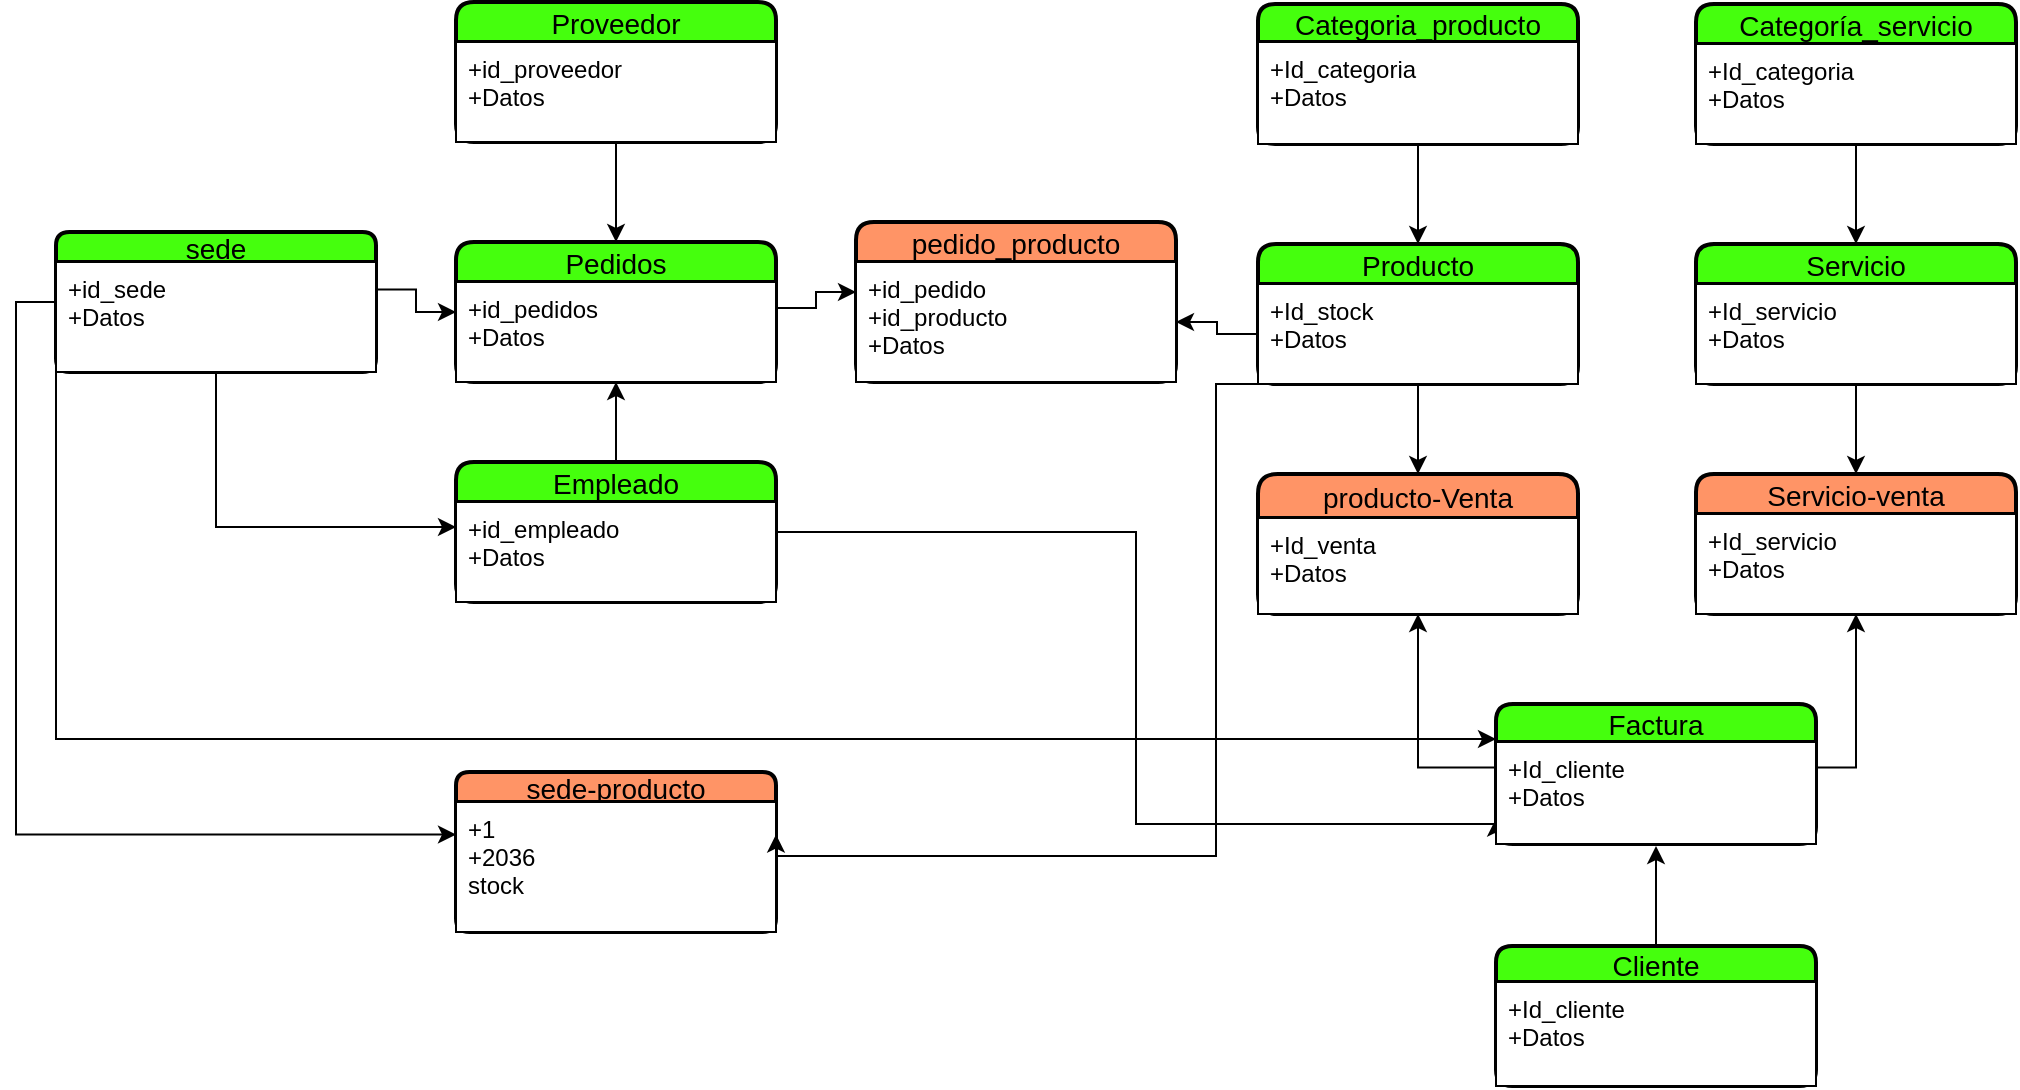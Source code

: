<mxfile version="21.1.0" type="github">
  <diagram name="Página-1" id="QXGFcyqtO2LAgZ7RdORf">
    <mxGraphModel dx="2327" dy="819" grid="1" gridSize="10" guides="1" tooltips="1" connect="1" arrows="1" fold="1" page="1" pageScale="1" pageWidth="827" pageHeight="1169" math="0" shadow="0">
      <root>
        <mxCell id="0" />
        <mxCell id="1" parent="0" />
        <mxCell id="vr5rwgL9Q3Kud_MAougq-15" value="Proveedor" style="swimlane;childLayout=stackLayout;horizontal=1;startSize=20;horizontalStack=0;rounded=1;fontSize=14;fontStyle=0;strokeWidth=2;resizeParent=0;resizeLast=1;shadow=0;dashed=0;align=center;fillColor=#45FF0D;strokeColor=#000000;" parent="1" vertex="1">
          <mxGeometry x="-290" y="210" width="160" height="70" as="geometry" />
        </mxCell>
        <mxCell id="vr5rwgL9Q3Kud_MAougq-16" value="+id_proveedor&#xa;+Datos" style="align=left;strokeColor=#000000;fillColor=#FFFFFF;spacingLeft=4;fontSize=12;verticalAlign=top;resizable=0;rotatable=0;part=1;" parent="vr5rwgL9Q3Kud_MAougq-15" vertex="1">
          <mxGeometry y="20" width="160" height="50" as="geometry" />
        </mxCell>
        <mxCell id="vr5rwgL9Q3Kud_MAougq-17" value="Pedidos" style="swimlane;childLayout=stackLayout;horizontal=1;startSize=20;horizontalStack=0;rounded=1;fontSize=14;fontStyle=0;strokeWidth=2;resizeParent=0;resizeLast=1;shadow=0;dashed=0;align=center;fillColor=#45FF0D;strokeColor=#000000;" parent="1" vertex="1">
          <mxGeometry x="-290" y="330" width="160" height="70" as="geometry" />
        </mxCell>
        <mxCell id="vr5rwgL9Q3Kud_MAougq-18" value="+id_pedidos&#xa;+Datos" style="align=left;strokeColor=#000000;fillColor=#FFFFFF;spacingLeft=4;fontSize=12;verticalAlign=top;resizable=0;rotatable=0;part=1;" parent="vr5rwgL9Q3Kud_MAougq-17" vertex="1">
          <mxGeometry y="20" width="160" height="50" as="geometry" />
        </mxCell>
        <mxCell id="vr5rwgL9Q3Kud_MAougq-20" style="edgeStyle=orthogonalEdgeStyle;rounded=0;orthogonalLoop=1;jettySize=auto;html=1;exitX=0.5;exitY=1;exitDx=0;exitDy=0;entryX=0.5;entryY=0;entryDx=0;entryDy=0;fillColor=#FFFFFF;strokeColor=#000000;" parent="1" source="vr5rwgL9Q3Kud_MAougq-16" target="vr5rwgL9Q3Kud_MAougq-17" edge="1">
          <mxGeometry relative="1" as="geometry" />
        </mxCell>
        <mxCell id="vr5rwgL9Q3Kud_MAougq-23" style="edgeStyle=orthogonalEdgeStyle;rounded=0;orthogonalLoop=1;jettySize=auto;html=1;entryX=0.5;entryY=1;entryDx=0;entryDy=0;fillColor=#FFFFFF;strokeColor=#000000;" parent="1" source="vr5rwgL9Q3Kud_MAougq-21" target="vr5rwgL9Q3Kud_MAougq-18" edge="1">
          <mxGeometry relative="1" as="geometry" />
        </mxCell>
        <mxCell id="wK7u8KOisi-HVqVEmxdb-3" style="edgeStyle=orthogonalEdgeStyle;rounded=0;orthogonalLoop=1;jettySize=auto;html=1;exitX=1;exitY=0.5;exitDx=0;exitDy=0;entryX=0;entryY=0.75;entryDx=0;entryDy=0;fillColor=#FFFFFF;strokeColor=#000000;" edge="1" parent="1" source="vr5rwgL9Q3Kud_MAougq-21" target="k5OsFm6NcjSdjYwLhxJ1-28">
          <mxGeometry relative="1" as="geometry">
            <Array as="points">
              <mxPoint x="50" y="475" />
              <mxPoint x="50" y="621" />
            </Array>
          </mxGeometry>
        </mxCell>
        <mxCell id="vr5rwgL9Q3Kud_MAougq-21" value="Empleado" style="swimlane;childLayout=stackLayout;horizontal=1;startSize=20;horizontalStack=0;rounded=1;fontSize=14;fontStyle=0;strokeWidth=2;resizeParent=0;resizeLast=1;shadow=0;dashed=0;align=center;fillColor=#45FF0D;strokeColor=#000000;" parent="1" vertex="1">
          <mxGeometry x="-290" y="440" width="160" height="70" as="geometry" />
        </mxCell>
        <mxCell id="vr5rwgL9Q3Kud_MAougq-22" value="+id_empleado&#xa;+Datos" style="align=left;strokeColor=#000000;fillColor=#FFFFFF;spacingLeft=4;fontSize=12;verticalAlign=top;resizable=0;rotatable=0;part=1;" parent="vr5rwgL9Q3Kud_MAougq-21" vertex="1">
          <mxGeometry y="20" width="160" height="50" as="geometry" />
        </mxCell>
        <mxCell id="vr5rwgL9Q3Kud_MAougq-24" value="pedido_producto" style="swimlane;childLayout=stackLayout;horizontal=1;startSize=20;horizontalStack=0;rounded=1;fontSize=14;fontStyle=0;strokeWidth=2;resizeParent=0;resizeLast=1;shadow=0;dashed=0;align=center;fillColor=#FF9466;strokeColor=#000000;" parent="1" vertex="1">
          <mxGeometry x="-90" y="320" width="160" height="80" as="geometry" />
        </mxCell>
        <mxCell id="vr5rwgL9Q3Kud_MAougq-25" value="+id_pedido&#xa;+id_producto&#xa;+Datos" style="align=left;strokeColor=#000000;fillColor=#FFFFFF;spacingLeft=4;fontSize=12;verticalAlign=top;resizable=0;rotatable=0;part=1;" parent="vr5rwgL9Q3Kud_MAougq-24" vertex="1">
          <mxGeometry y="20" width="160" height="60" as="geometry" />
        </mxCell>
        <mxCell id="k5OsFm6NcjSdjYwLhxJ1-29" style="edgeStyle=orthogonalEdgeStyle;rounded=0;orthogonalLoop=1;jettySize=auto;html=1;exitX=0.5;exitY=1;exitDx=0;exitDy=0;entryX=0.5;entryY=0;entryDx=0;entryDy=0;fillColor=#FFFFFF;strokeColor=#000000;" parent="1" source="vr5rwgL9Q3Kud_MAougq-28" target="vr5rwgL9Q3Kud_MAougq-38" edge="1">
          <mxGeometry relative="1" as="geometry" />
        </mxCell>
        <mxCell id="vr5rwgL9Q3Kud_MAougq-28" value="Producto" style="swimlane;childLayout=stackLayout;horizontal=1;startSize=20;horizontalStack=0;rounded=1;fontSize=14;fontStyle=0;strokeWidth=2;resizeParent=0;resizeLast=1;shadow=0;dashed=0;align=center;fillColor=#45FF0D;strokeColor=#000000;" parent="1" vertex="1">
          <mxGeometry x="111" y="331" width="160" height="70" as="geometry" />
        </mxCell>
        <mxCell id="vr5rwgL9Q3Kud_MAougq-29" value="+Id_stock&#xa;+Datos" style="align=left;strokeColor=#000000;fillColor=#FFFFFF;spacingLeft=4;fontSize=12;verticalAlign=top;resizable=0;rotatable=0;part=1;" parent="vr5rwgL9Q3Kud_MAougq-28" vertex="1">
          <mxGeometry y="20" width="160" height="50" as="geometry" />
        </mxCell>
        <mxCell id="vr5rwgL9Q3Kud_MAougq-34" value="Categoria_producto" style="swimlane;childLayout=stackLayout;horizontal=1;startSize=19;horizontalStack=0;rounded=1;fontSize=14;fontStyle=0;strokeWidth=2;resizeParent=0;resizeLast=1;shadow=0;dashed=0;align=center;fillColor=#45FF0D;strokeColor=#000000;" parent="1" vertex="1">
          <mxGeometry x="111" y="211" width="160" height="70" as="geometry" />
        </mxCell>
        <mxCell id="vr5rwgL9Q3Kud_MAougq-35" value="+Id_categoria&#xa;+Datos" style="align=left;strokeColor=#000000;fillColor=#FFFFFF;spacingLeft=4;fontSize=12;verticalAlign=top;resizable=0;rotatable=0;part=1;" parent="vr5rwgL9Q3Kud_MAougq-34" vertex="1">
          <mxGeometry y="19" width="160" height="51" as="geometry" />
        </mxCell>
        <mxCell id="vr5rwgL9Q3Kud_MAougq-38" value="producto-Venta" style="swimlane;childLayout=stackLayout;horizontal=1;startSize=22;horizontalStack=0;rounded=1;fontSize=14;fontStyle=0;strokeWidth=2;resizeParent=0;resizeLast=1;shadow=0;dashed=0;align=center;fillColor=#FF9466;strokeColor=#000000;" parent="1" vertex="1">
          <mxGeometry x="111" y="446" width="160" height="70" as="geometry">
            <mxRectangle x="320" y="430" width="80" height="30" as="alternateBounds" />
          </mxGeometry>
        </mxCell>
        <mxCell id="vr5rwgL9Q3Kud_MAougq-39" value="+Id_venta&#xa;+Datos" style="align=left;strokeColor=#000000;fillColor=#FFFFFF;spacingLeft=4;fontSize=12;verticalAlign=top;resizable=0;rotatable=0;part=1;" parent="vr5rwgL9Q3Kud_MAougq-38" vertex="1">
          <mxGeometry y="22" width="160" height="48" as="geometry" />
        </mxCell>
        <mxCell id="vr5rwgL9Q3Kud_MAougq-41" value="Servicio-venta" style="swimlane;childLayout=stackLayout;horizontal=1;startSize=20;horizontalStack=0;rounded=1;fontSize=14;fontStyle=0;strokeWidth=2;resizeParent=0;resizeLast=1;shadow=0;dashed=0;align=center;fillColor=#FF9466;strokeColor=#000000;" parent="1" vertex="1">
          <mxGeometry x="330" y="446" width="160" height="70" as="geometry" />
        </mxCell>
        <mxCell id="vr5rwgL9Q3Kud_MAougq-42" value="+Id_servicio&#xa;+Datos" style="align=left;strokeColor=#000000;fillColor=#FFFFFF;spacingLeft=4;fontSize=12;verticalAlign=top;resizable=0;rotatable=0;part=1;" parent="vr5rwgL9Q3Kud_MAougq-41" vertex="1">
          <mxGeometry y="20" width="160" height="50" as="geometry" />
        </mxCell>
        <mxCell id="k5OsFm6NcjSdjYwLhxJ1-11" value="" style="edgeStyle=orthogonalEdgeStyle;rounded=0;orthogonalLoop=1;jettySize=auto;html=1;fillColor=#FFFFFF;strokeColor=#000000;" parent="1" source="vr5rwgL9Q3Kud_MAougq-44" edge="1">
          <mxGeometry relative="1" as="geometry">
            <mxPoint x="310" y="632" as="targetPoint" />
          </mxGeometry>
        </mxCell>
        <mxCell id="vr5rwgL9Q3Kud_MAougq-44" value="Cliente" style="swimlane;childLayout=stackLayout;horizontal=1;startSize=18;horizontalStack=0;rounded=1;fontSize=14;fontStyle=0;strokeWidth=2;resizeParent=0;resizeLast=1;shadow=0;dashed=0;align=center;fillColor=#45FF0D;strokeColor=#000000;" parent="1" vertex="1">
          <mxGeometry x="230" y="682" width="160" height="70" as="geometry" />
        </mxCell>
        <mxCell id="vr5rwgL9Q3Kud_MAougq-45" value="+Id_cliente&#xa;+Datos" style="align=left;strokeColor=#000000;fillColor=#FFFFFF;spacingLeft=4;fontSize=12;verticalAlign=top;resizable=0;rotatable=0;part=1;" parent="vr5rwgL9Q3Kud_MAougq-44" vertex="1">
          <mxGeometry y="18" width="160" height="52" as="geometry" />
        </mxCell>
        <mxCell id="NqYA0sLlcYKFU1yslHez-1" value="Categoría_servicio" style="swimlane;childLayout=stackLayout;horizontal=1;startSize=20;horizontalStack=0;rounded=1;fontSize=14;fontStyle=0;strokeWidth=2;resizeParent=0;resizeLast=1;shadow=0;dashed=0;align=center;fillColor=#45FF0D;strokeColor=#000000;" parent="1" vertex="1">
          <mxGeometry x="330" y="211" width="160" height="70" as="geometry" />
        </mxCell>
        <mxCell id="NqYA0sLlcYKFU1yslHez-2" value="+Id_categoria&#xa;+Datos" style="align=left;strokeColor=#000000;fillColor=#FFFFFF;spacingLeft=4;fontSize=12;verticalAlign=top;resizable=0;rotatable=0;part=1;" parent="NqYA0sLlcYKFU1yslHez-1" vertex="1">
          <mxGeometry y="20" width="160" height="50" as="geometry" />
        </mxCell>
        <mxCell id="zLEtbaGTQvapRK-hFVf--4" style="edgeStyle=orthogonalEdgeStyle;rounded=0;orthogonalLoop=1;jettySize=auto;html=1;exitX=0.5;exitY=1;exitDx=0;exitDy=0;entryX=0.5;entryY=0;entryDx=0;entryDy=0;fillColor=#FFFFFF;strokeColor=#000000;" parent="1" source="vr5rwgL9Q3Kud_MAougq-35" target="vr5rwgL9Q3Kud_MAougq-28" edge="1">
          <mxGeometry relative="1" as="geometry" />
        </mxCell>
        <mxCell id="aQ_L_K3R3-eqQe358fcE-4" value="" style="edgeStyle=orthogonalEdgeStyle;rounded=0;orthogonalLoop=1;jettySize=auto;html=1;fillColor=#FFFFFF;strokeColor=#000000;" parent="1" source="vr5rwgL9Q3Kud_MAougq-29" target="vr5rwgL9Q3Kud_MAougq-25" edge="1">
          <mxGeometry relative="1" as="geometry" />
        </mxCell>
        <mxCell id="aQ_L_K3R3-eqQe358fcE-6" style="edgeStyle=orthogonalEdgeStyle;rounded=0;orthogonalLoop=1;jettySize=auto;html=1;exitX=1;exitY=0;exitDx=0;exitDy=0;entryX=0;entryY=0.25;entryDx=0;entryDy=0;fillColor=#FFFFFF;strokeColor=#000000;" parent="1" source="vr5rwgL9Q3Kud_MAougq-18" target="vr5rwgL9Q3Kud_MAougq-25" edge="1">
          <mxGeometry relative="1" as="geometry">
            <Array as="points">
              <mxPoint x="-130" y="363" />
              <mxPoint x="-110" y="363" />
            </Array>
          </mxGeometry>
        </mxCell>
        <mxCell id="k5OsFm6NcjSdjYwLhxJ1-34" style="edgeStyle=orthogonalEdgeStyle;rounded=0;orthogonalLoop=1;jettySize=auto;html=1;exitX=0;exitY=0.5;exitDx=0;exitDy=0;entryX=0;entryY=0.25;entryDx=0;entryDy=0;fillColor=#FFFFFF;strokeColor=#000000;" parent="1" source="aQ_L_K3R3-eqQe358fcE-7" target="k5OsFm6NcjSdjYwLhxJ1-4" edge="1">
          <mxGeometry relative="1" as="geometry" />
        </mxCell>
        <mxCell id="wK7u8KOisi-HVqVEmxdb-6" style="edgeStyle=orthogonalEdgeStyle;rounded=0;orthogonalLoop=1;jettySize=auto;html=1;exitX=0;exitY=1;exitDx=0;exitDy=0;entryX=0;entryY=0.25;entryDx=0;entryDy=0;" edge="1" parent="1" source="aQ_L_K3R3-eqQe358fcE-7" target="k5OsFm6NcjSdjYwLhxJ1-27">
          <mxGeometry relative="1" as="geometry" />
        </mxCell>
        <mxCell id="aQ_L_K3R3-eqQe358fcE-7" value="sede" style="swimlane;childLayout=stackLayout;horizontal=1;startSize=15;horizontalStack=0;rounded=1;fontSize=14;fontStyle=0;strokeWidth=2;resizeParent=0;resizeLast=1;shadow=0;dashed=0;align=center;fillColor=#45FF0D;strokeColor=#000000;" parent="1" vertex="1">
          <mxGeometry x="-490" y="325" width="160" height="70" as="geometry" />
        </mxCell>
        <mxCell id="aQ_L_K3R3-eqQe358fcE-8" value="+id_sede&#xa;+Datos" style="align=left;strokeColor=#000000;fillColor=#FFFFFF;spacingLeft=4;fontSize=12;verticalAlign=top;resizable=0;rotatable=0;part=1;" parent="aQ_L_K3R3-eqQe358fcE-7" vertex="1">
          <mxGeometry y="15" width="160" height="55" as="geometry" />
        </mxCell>
        <mxCell id="aQ_L_K3R3-eqQe358fcE-9" style="edgeStyle=orthogonalEdgeStyle;rounded=0;orthogonalLoop=1;jettySize=auto;html=1;exitX=1;exitY=0.25;exitDx=0;exitDy=0;entryX=0;entryY=0.5;entryDx=0;entryDy=0;fillColor=#FFFFFF;strokeColor=#000000;" parent="1" source="aQ_L_K3R3-eqQe358fcE-8" target="vr5rwgL9Q3Kud_MAougq-17" edge="1">
          <mxGeometry relative="1" as="geometry" />
        </mxCell>
        <mxCell id="aQ_L_K3R3-eqQe358fcE-10" style="edgeStyle=orthogonalEdgeStyle;rounded=0;orthogonalLoop=1;jettySize=auto;html=1;exitX=0.5;exitY=1;exitDx=0;exitDy=0;entryX=0;entryY=0.25;entryDx=0;entryDy=0;fillColor=#FFFFFF;strokeColor=#000000;" parent="1" source="aQ_L_K3R3-eqQe358fcE-8" target="vr5rwgL9Q3Kud_MAougq-22" edge="1">
          <mxGeometry relative="1" as="geometry" />
        </mxCell>
        <mxCell id="k5OsFm6NcjSdjYwLhxJ1-3" value="sede-producto" style="swimlane;childLayout=stackLayout;horizontal=1;startSize=15;horizontalStack=0;rounded=1;fontSize=14;fontStyle=0;strokeWidth=2;resizeParent=0;resizeLast=1;shadow=0;dashed=0;align=center;fillColor=#FF9466;strokeColor=#000000;" parent="1" vertex="1">
          <mxGeometry x="-290" y="595" width="160" height="80" as="geometry" />
        </mxCell>
        <mxCell id="k5OsFm6NcjSdjYwLhxJ1-4" value="+1&#xa;+2036&#xa;stock" style="align=left;strokeColor=#000000;fillColor=#FFFFFF;spacingLeft=4;fontSize=12;verticalAlign=top;resizable=0;rotatable=0;part=1;" parent="k5OsFm6NcjSdjYwLhxJ1-3" vertex="1">
          <mxGeometry y="15" width="160" height="65" as="geometry" />
        </mxCell>
        <mxCell id="k5OsFm6NcjSdjYwLhxJ1-13" value="Servicio" style="swimlane;childLayout=stackLayout;horizontal=1;startSize=20;horizontalStack=0;rounded=1;fontSize=14;fontStyle=0;strokeWidth=2;resizeParent=0;resizeLast=1;shadow=0;dashed=0;align=center;fillColor=#45FF0D;strokeColor=#000000;" parent="1" vertex="1">
          <mxGeometry x="330" y="331" width="160" height="70" as="geometry">
            <mxRectangle x="320" y="430" width="80" height="30" as="alternateBounds" />
          </mxGeometry>
        </mxCell>
        <mxCell id="k5OsFm6NcjSdjYwLhxJ1-14" value="+Id_servicio&#xa;+Datos" style="align=left;strokeColor=#000000;fillColor=#FFFFFF;spacingLeft=4;fontSize=12;verticalAlign=top;resizable=0;rotatable=0;part=1;" parent="k5OsFm6NcjSdjYwLhxJ1-13" vertex="1">
          <mxGeometry y="20" width="160" height="50" as="geometry" />
        </mxCell>
        <mxCell id="k5OsFm6NcjSdjYwLhxJ1-26" style="edgeStyle=orthogonalEdgeStyle;rounded=0;orthogonalLoop=1;jettySize=auto;html=1;exitX=0.5;exitY=1;exitDx=0;exitDy=0;entryX=0.5;entryY=0;entryDx=0;entryDy=0;fillColor=#FFFFFF;strokeColor=#000000;" parent="1" source="NqYA0sLlcYKFU1yslHez-2" target="k5OsFm6NcjSdjYwLhxJ1-13" edge="1">
          <mxGeometry relative="1" as="geometry" />
        </mxCell>
        <mxCell id="k5OsFm6NcjSdjYwLhxJ1-27" value="Factura" style="swimlane;childLayout=stackLayout;horizontal=1;startSize=19;horizontalStack=0;rounded=1;fontSize=14;fontStyle=0;strokeWidth=2;resizeParent=0;resizeLast=1;shadow=0;dashed=0;align=center;fillColor=#45FF0D;strokeColor=#000000;" parent="1" vertex="1">
          <mxGeometry x="230" y="561" width="160" height="70" as="geometry" />
        </mxCell>
        <mxCell id="k5OsFm6NcjSdjYwLhxJ1-28" value="+Id_cliente&#xa;+Datos" style="align=left;strokeColor=#000000;fillColor=#FFFFFF;spacingLeft=4;fontSize=12;verticalAlign=top;resizable=0;rotatable=0;part=1;" parent="k5OsFm6NcjSdjYwLhxJ1-27" vertex="1">
          <mxGeometry y="19" width="160" height="51" as="geometry" />
        </mxCell>
        <mxCell id="k5OsFm6NcjSdjYwLhxJ1-33" style="edgeStyle=orthogonalEdgeStyle;rounded=0;orthogonalLoop=1;jettySize=auto;html=1;exitX=0.5;exitY=1;exitDx=0;exitDy=0;entryX=0.5;entryY=0;entryDx=0;entryDy=0;fillColor=#FFFFFF;strokeColor=#000000;" parent="1" source="k5OsFm6NcjSdjYwLhxJ1-14" target="vr5rwgL9Q3Kud_MAougq-41" edge="1">
          <mxGeometry relative="1" as="geometry" />
        </mxCell>
        <mxCell id="k5OsFm6NcjSdjYwLhxJ1-36" style="edgeStyle=orthogonalEdgeStyle;rounded=0;orthogonalLoop=1;jettySize=auto;html=1;exitX=0;exitY=1;exitDx=0;exitDy=0;entryX=1;entryY=0.25;entryDx=0;entryDy=0;fillColor=#FFFFFF;strokeColor=#000000;" parent="1" source="vr5rwgL9Q3Kud_MAougq-29" target="k5OsFm6NcjSdjYwLhxJ1-4" edge="1">
          <mxGeometry relative="1" as="geometry">
            <Array as="points">
              <mxPoint x="90" y="401" />
              <mxPoint x="90" y="637" />
            </Array>
          </mxGeometry>
        </mxCell>
        <mxCell id="wK7u8KOisi-HVqVEmxdb-1" style="edgeStyle=orthogonalEdgeStyle;rounded=0;orthogonalLoop=1;jettySize=auto;html=1;exitX=1;exitY=0.25;exitDx=0;exitDy=0;entryX=0.5;entryY=1;entryDx=0;entryDy=0;fillColor=#FFFFFF;strokeColor=#000000;" edge="1" parent="1" source="k5OsFm6NcjSdjYwLhxJ1-28" target="vr5rwgL9Q3Kud_MAougq-42">
          <mxGeometry relative="1" as="geometry" />
        </mxCell>
        <mxCell id="wK7u8KOisi-HVqVEmxdb-2" style="edgeStyle=orthogonalEdgeStyle;rounded=0;orthogonalLoop=1;jettySize=auto;html=1;exitX=0;exitY=0.25;exitDx=0;exitDy=0;entryX=0.5;entryY=1;entryDx=0;entryDy=0;fillColor=#FFFFFF;strokeColor=#000000;" edge="1" parent="1" source="k5OsFm6NcjSdjYwLhxJ1-28" target="vr5rwgL9Q3Kud_MAougq-39">
          <mxGeometry relative="1" as="geometry" />
        </mxCell>
      </root>
    </mxGraphModel>
  </diagram>
</mxfile>
